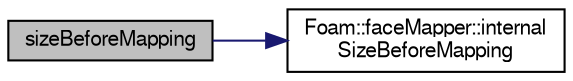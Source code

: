 digraph "sizeBeforeMapping"
{
  bgcolor="transparent";
  edge [fontname="FreeSans",fontsize="10",labelfontname="FreeSans",labelfontsize="10"];
  node [fontname="FreeSans",fontsize="10",shape=record];
  rankdir="LR";
  Node1 [label="sizeBeforeMapping",height=0.2,width=0.4,color="black", fillcolor="grey75", style="filled" fontcolor="black"];
  Node1 -> Node2 [color="midnightblue",fontsize="10",style="solid",fontname="FreeSans"];
  Node2 [label="Foam::faceMapper::internal\lSizeBeforeMapping",height=0.2,width=0.4,color="black",URL="$a00705.html#a42de841bc81f6875ef7cdd218164cc0c",tooltip="Return number of internal faces before mapping. "];
}
